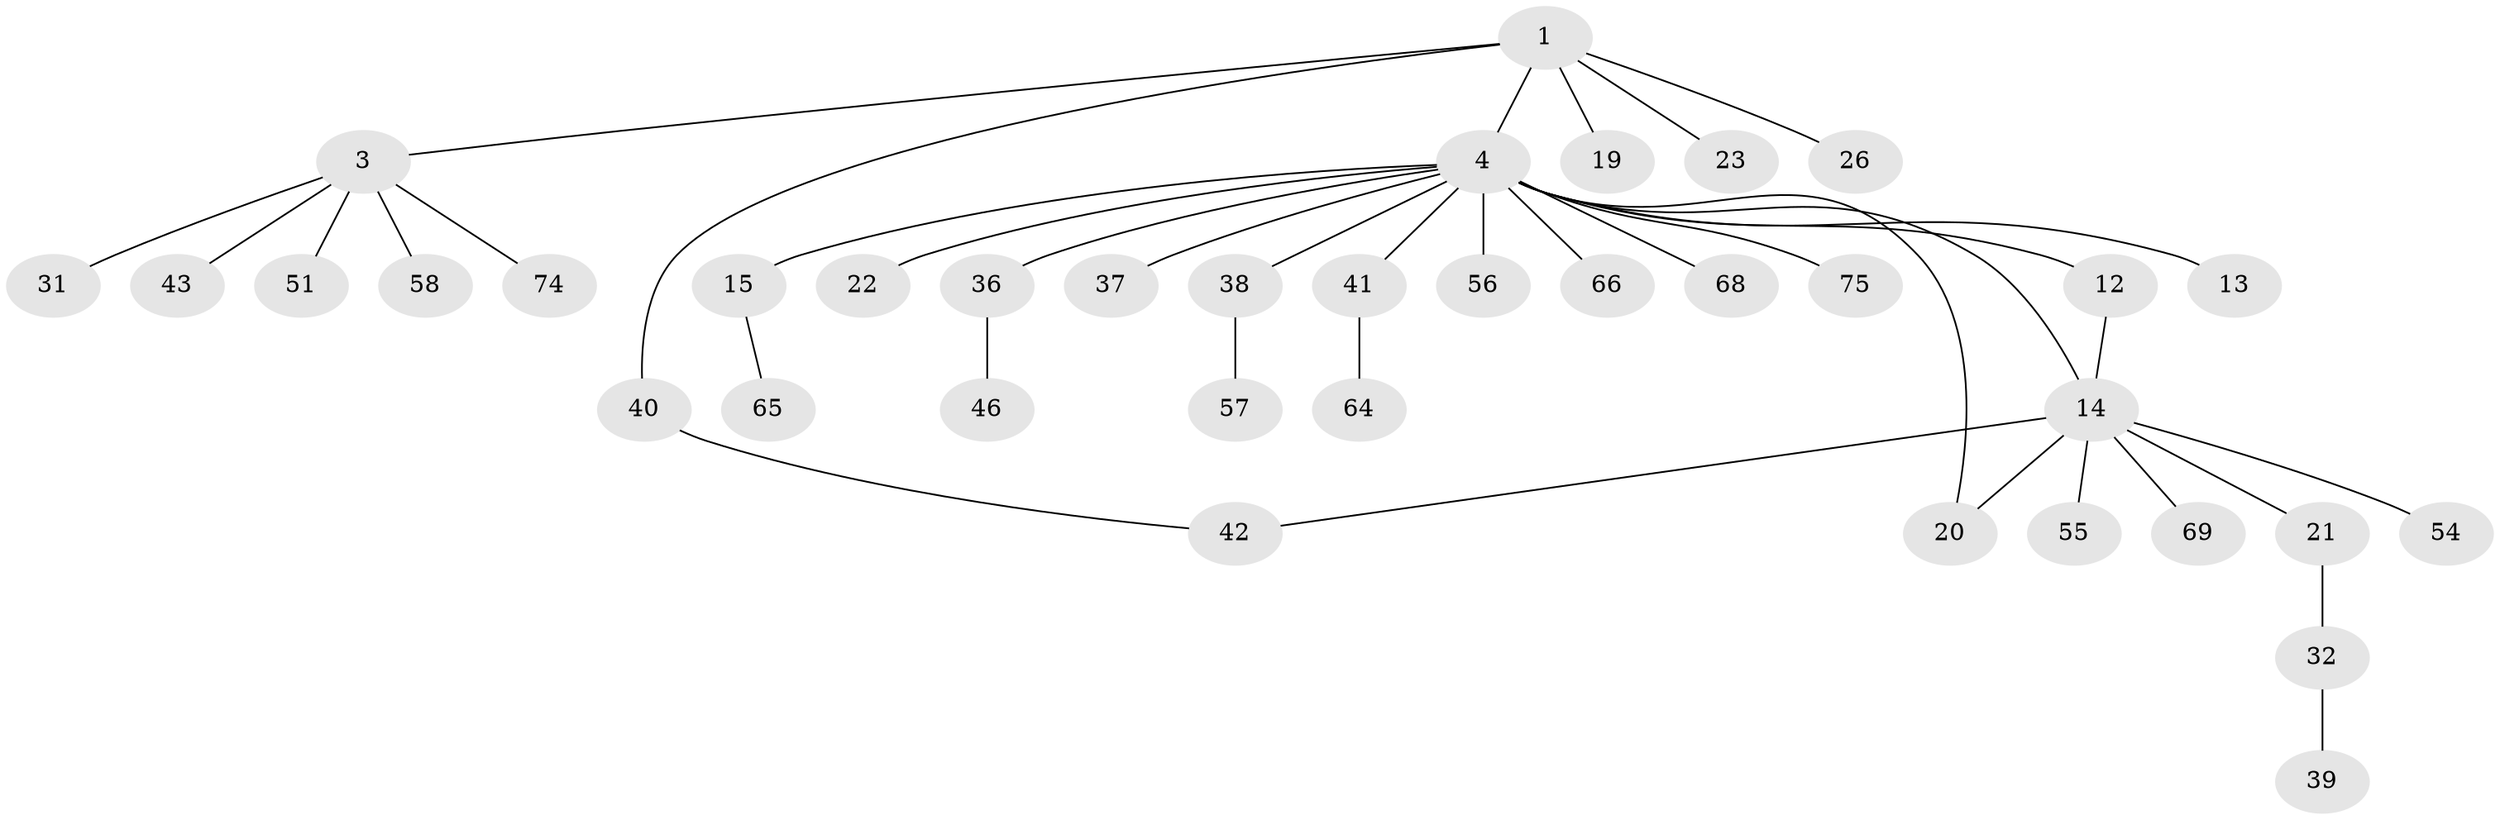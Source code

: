 // original degree distribution, {4: 0.08, 6: 0.04, 7: 0.02666666666666667, 3: 0.09333333333333334, 1: 0.5066666666666667, 2: 0.24, 5: 0.013333333333333334}
// Generated by graph-tools (version 1.1) at 2025/17/03/04/25 18:17:14]
// undirected, 37 vertices, 39 edges
graph export_dot {
graph [start="1"]
  node [color=gray90,style=filled];
  1 [super="+2+17+25"];
  3 [super="+10+6"];
  4 [super="+9+7+5+11"];
  12;
  13;
  14 [super="+16+59+27+30+33"];
  15;
  19 [super="+48"];
  20;
  21;
  22;
  23;
  26;
  31 [super="+53+47"];
  32;
  36;
  37;
  38;
  39;
  40 [super="+45+70"];
  41;
  42;
  43;
  46;
  51;
  54;
  55;
  56;
  57;
  58;
  64;
  65;
  66;
  68;
  69 [super="+73"];
  74;
  75;
  1 -- 4;
  1 -- 3;
  1 -- 19;
  1 -- 23;
  1 -- 40;
  1 -- 26;
  3 -- 31;
  3 -- 43;
  3 -- 51;
  3 -- 58;
  3 -- 74;
  4 -- 66;
  4 -- 68;
  4 -- 37;
  4 -- 20 [weight=2];
  4 -- 22;
  4 -- 13;
  4 -- 36;
  4 -- 41;
  4 -- 15;
  4 -- 38;
  4 -- 56;
  4 -- 75;
  4 -- 12;
  4 -- 14;
  12 -- 14;
  14 -- 21;
  14 -- 42;
  14 -- 55;
  14 -- 20;
  14 -- 69;
  14 -- 54;
  15 -- 65;
  21 -- 32;
  32 -- 39;
  36 -- 46;
  38 -- 57;
  40 -- 42;
  41 -- 64;
}
